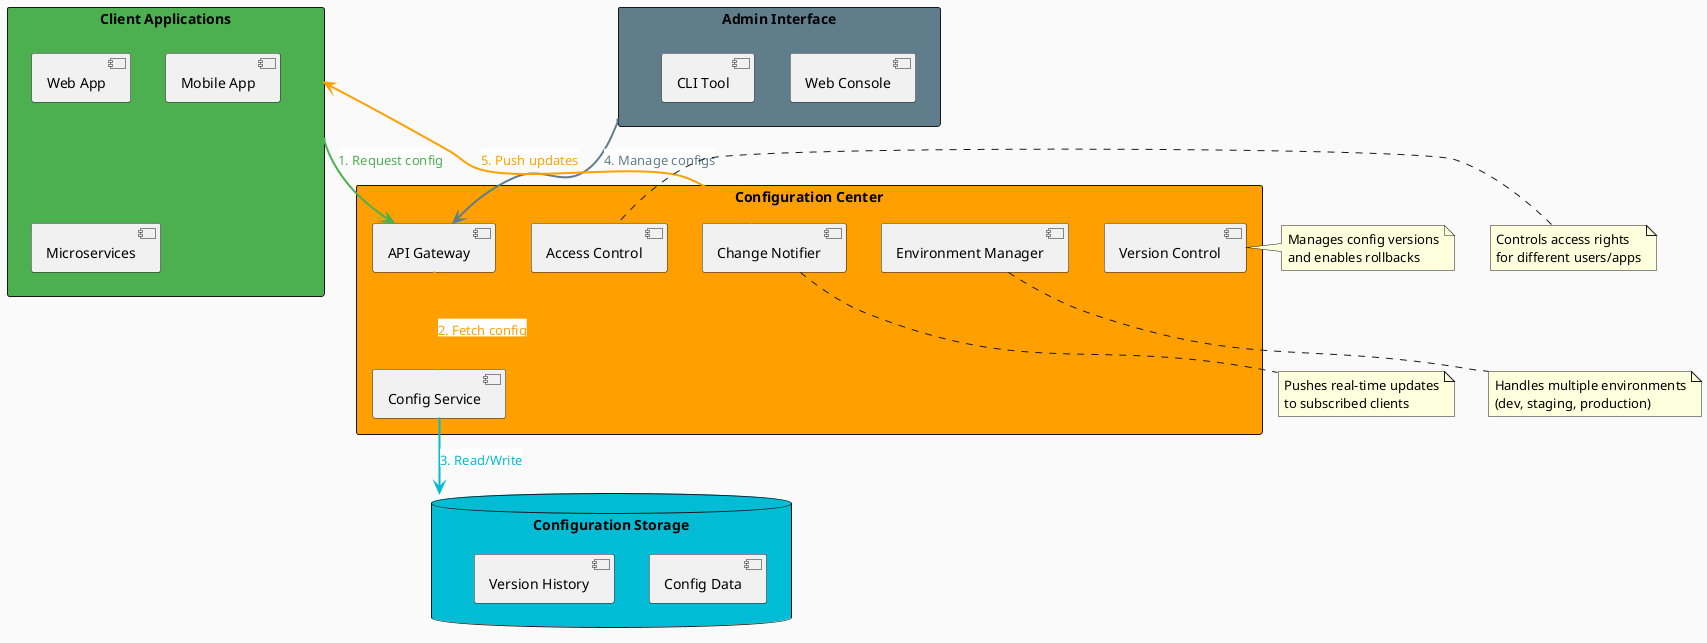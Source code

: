 @startuml Distributed Configuration Center

!define PRIMARY_COLOR #4CAF50
!define SECONDARY_COLOR #FFA000
!define ACCENT_COLOR #00BCD4
!define DARK_COLOR #607D8B
!define LIGHT_COLOR #ECEFF1

skinparam backgroundColor #FAFAFA
allowmixing
!pragma layout dot

rectangle "Client Applications" as ClientApps PRIMARY_COLOR {
    component "Web App" as WebApp
    component "Mobile App" as MobileApp
    component "Microservices" as Microservices
}

rectangle "Configuration Center" as ConfigCenter SECONDARY_COLOR {
    component "API Gateway" as APIGateway
    component "Config Service" as ConfigService
    component "Version Control" as VersionControl
    component "Change Notifier" as ChangeNotifier
    component "Environment Manager" as EnvManager
    component "Access Control" as AccessControl
}

database "Configuration Storage" as ConfigStorage ACCENT_COLOR {
    component "Config Data" as ConfigData
    component "Version History" as VersionHistory
}

rectangle "Admin Interface" as AdminInterface DARK_COLOR {
    component "Web Console" as WebConsole
    component "CLI Tool" as CLITool
}

ClientApps -[PRIMARY_COLOR,thickness=2]-> APIGateway : <back:#FFFFFF><color:PRIMARY_COLOR>1. Request config</color></back>
APIGateway -[SECONDARY_COLOR,thickness=2]-> ConfigService : <back:#FFFFFF><color:SECONDARY_COLOR>2. Fetch config</color></back>
ConfigService -[ACCENT_COLOR,thickness=2]-> ConfigStorage : <back:#FFFFFF><color:ACCENT_COLOR>3. Read/Write</color></back>
AdminInterface -[DARK_COLOR,thickness=2]-> APIGateway : <back:#FFFFFF><color:DARK_COLOR>4. Manage configs</color></back>
ChangeNotifier -[SECONDARY_COLOR,thickness=2]-> ClientApps : <back:#FFFFFF><color:SECONDARY_COLOR>5. Push updates</color></back>

note right of VersionControl
  Manages config versions
  and enables rollbacks
end note

note bottom of EnvManager
  Handles multiple environments
  (dev, staging, production)
end note

note left of AccessControl
  Controls access rights
  for different users/apps
end note

note bottom of ChangeNotifier
  Pushes real-time updates
  to subscribed clients
end note

@enduml
